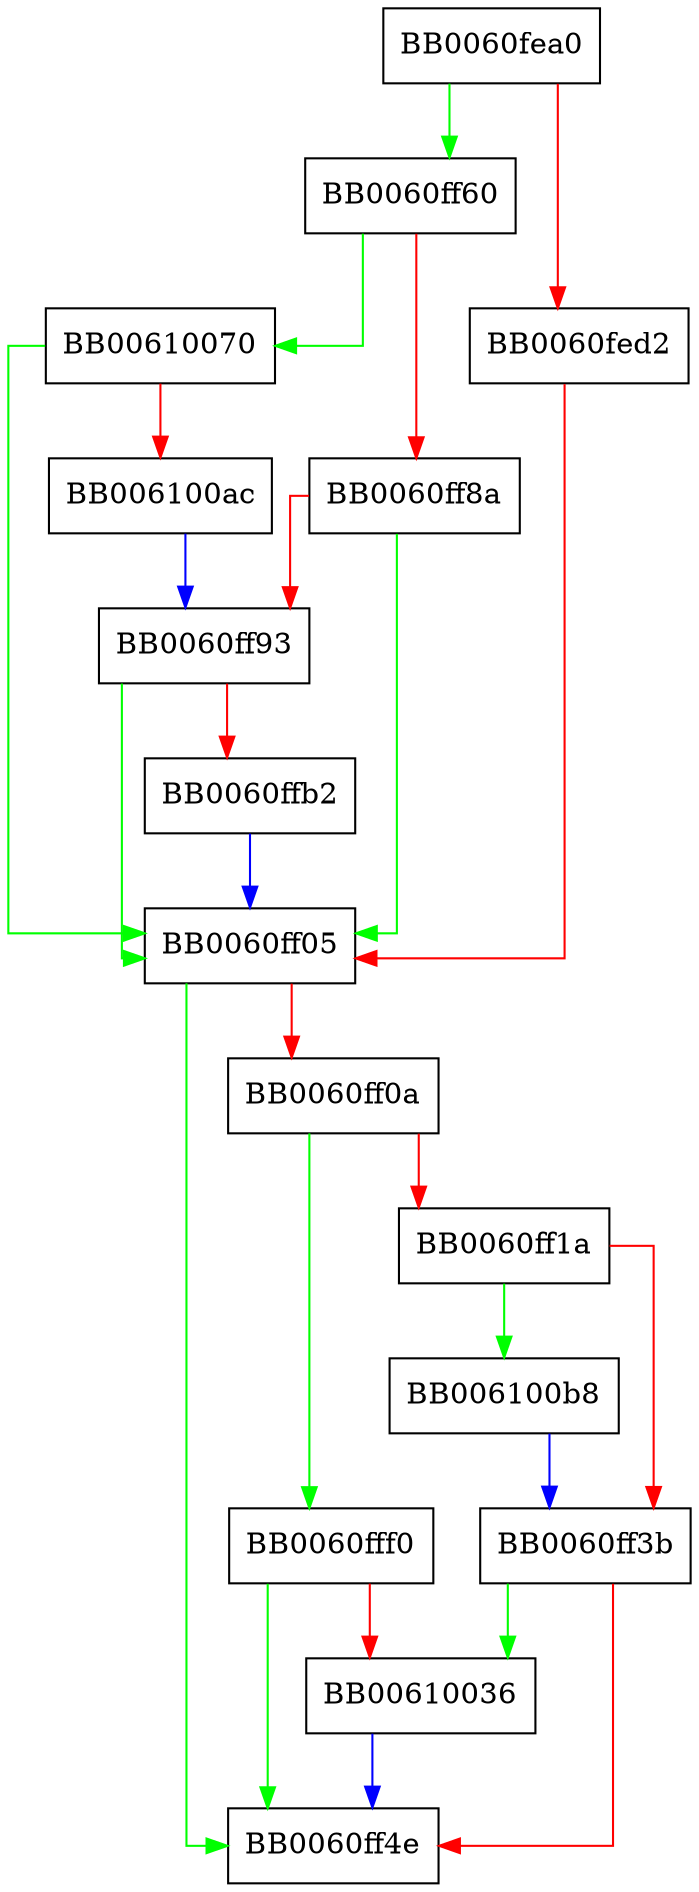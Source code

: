 digraph OCSP_check_validity {
  node [shape="box"];
  graph [splines=ortho];
  BB0060fea0 -> BB0060ff60 [color="green"];
  BB0060fea0 -> BB0060fed2 [color="red"];
  BB0060fed2 -> BB0060ff05 [color="red"];
  BB0060ff05 -> BB0060ff4e [color="green"];
  BB0060ff05 -> BB0060ff0a [color="red"];
  BB0060ff0a -> BB0060fff0 [color="green"];
  BB0060ff0a -> BB0060ff1a [color="red"];
  BB0060ff1a -> BB006100b8 [color="green"];
  BB0060ff1a -> BB0060ff3b [color="red"];
  BB0060ff3b -> BB00610036 [color="green"];
  BB0060ff3b -> BB0060ff4e [color="red"];
  BB0060ff60 -> BB00610070 [color="green"];
  BB0060ff60 -> BB0060ff8a [color="red"];
  BB0060ff8a -> BB0060ff05 [color="green"];
  BB0060ff8a -> BB0060ff93 [color="red"];
  BB0060ff93 -> BB0060ff05 [color="green"];
  BB0060ff93 -> BB0060ffb2 [color="red"];
  BB0060ffb2 -> BB0060ff05 [color="blue"];
  BB0060fff0 -> BB0060ff4e [color="green"];
  BB0060fff0 -> BB00610036 [color="red"];
  BB00610036 -> BB0060ff4e [color="blue"];
  BB00610070 -> BB0060ff05 [color="green"];
  BB00610070 -> BB006100ac [color="red"];
  BB006100ac -> BB0060ff93 [color="blue"];
  BB006100b8 -> BB0060ff3b [color="blue"];
}